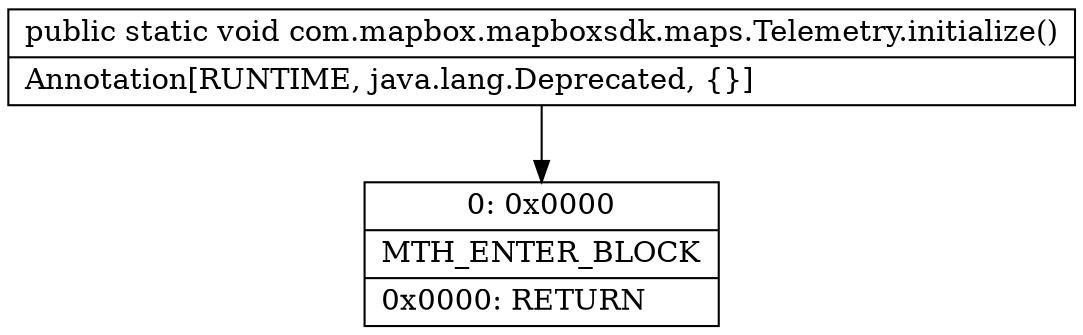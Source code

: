 digraph "CFG forcom.mapbox.mapboxsdk.maps.Telemetry.initialize()V" {
Node_0 [shape=record,label="{0\:\ 0x0000|MTH_ENTER_BLOCK\l|0x0000: RETURN   \l}"];
MethodNode[shape=record,label="{public static void com.mapbox.mapboxsdk.maps.Telemetry.initialize()  | Annotation[RUNTIME, java.lang.Deprecated, \{\}]\l}"];
MethodNode -> Node_0;
}

